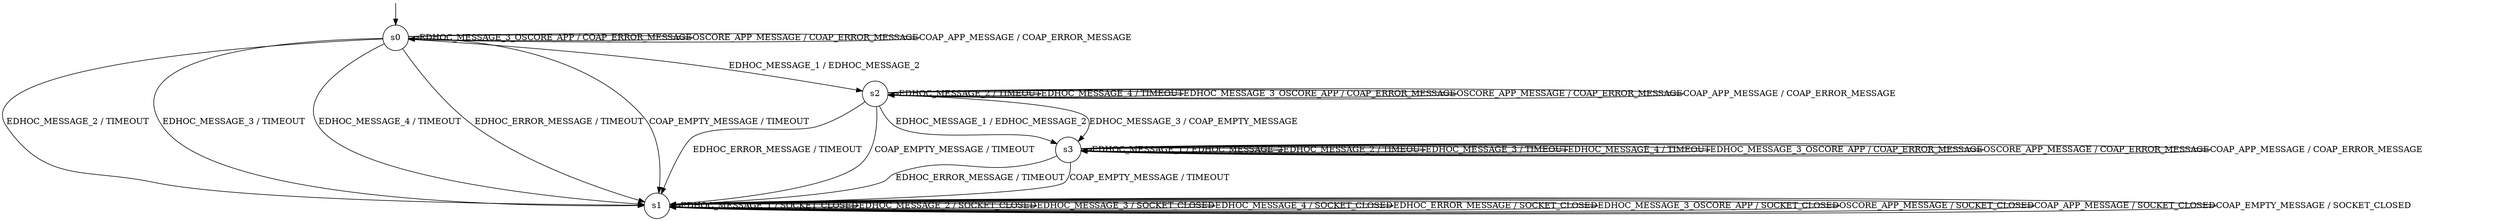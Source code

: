 digraph g {

	s0 [shape="circle" label="s0"];
	s1 [shape="circle" label="s1"];
	s2 [shape="circle" label="s2"];
	s3 [shape="circle" label="s3"];
	s0 -> s2 [label="EDHOC_MESSAGE_1 / EDHOC_MESSAGE_2"];
	s0 -> s1 [label="EDHOC_MESSAGE_2 / TIMEOUT"];
	s0 -> s1 [label="EDHOC_MESSAGE_3 / TIMEOUT"];
	s0 -> s1 [label="EDHOC_MESSAGE_4 / TIMEOUT"];
	s0 -> s1 [label="EDHOC_ERROR_MESSAGE / TIMEOUT"];
	s0 -> s0 [label="EDHOC_MESSAGE_3_OSCORE_APP / COAP_ERROR_MESSAGE"];
	s0 -> s0 [label="OSCORE_APP_MESSAGE / COAP_ERROR_MESSAGE"];
	s0 -> s0 [label="COAP_APP_MESSAGE / COAP_ERROR_MESSAGE"];
	s0 -> s1 [label="COAP_EMPTY_MESSAGE / TIMEOUT"];
	s1 -> s1 [label="EDHOC_MESSAGE_1 / SOCKET_CLOSED"];
	s1 -> s1 [label="EDHOC_MESSAGE_2 / SOCKET_CLOSED"];
	s1 -> s1 [label="EDHOC_MESSAGE_3 / SOCKET_CLOSED"];
	s1 -> s1 [label="EDHOC_MESSAGE_4 / SOCKET_CLOSED"];
	s1 -> s1 [label="EDHOC_ERROR_MESSAGE / SOCKET_CLOSED"];
	s1 -> s1 [label="EDHOC_MESSAGE_3_OSCORE_APP / SOCKET_CLOSED"];
	s1 -> s1 [label="OSCORE_APP_MESSAGE / SOCKET_CLOSED"];
	s1 -> s1 [label="COAP_APP_MESSAGE / SOCKET_CLOSED"];
	s1 -> s1 [label="COAP_EMPTY_MESSAGE / SOCKET_CLOSED"];
	s2 -> s3 [label="EDHOC_MESSAGE_1 / EDHOC_MESSAGE_2"];
	s2 -> s2 [label="EDHOC_MESSAGE_2 / TIMEOUT"];
	s2 -> s3 [label="EDHOC_MESSAGE_3 / COAP_EMPTY_MESSAGE"];
	s2 -> s2 [label="EDHOC_MESSAGE_4 / TIMEOUT"];
	s2 -> s1 [label="EDHOC_ERROR_MESSAGE / TIMEOUT"];
	s2 -> s2 [label="EDHOC_MESSAGE_3_OSCORE_APP / COAP_ERROR_MESSAGE"];
	s2 -> s2 [label="OSCORE_APP_MESSAGE / COAP_ERROR_MESSAGE"];
	s2 -> s2 [label="COAP_APP_MESSAGE / COAP_ERROR_MESSAGE"];
	s2 -> s1 [label="COAP_EMPTY_MESSAGE / TIMEOUT"];
	s3 -> s3 [label="EDHOC_MESSAGE_1 / EDHOC_MESSAGE_2"];
	s3 -> s3 [label="EDHOC_MESSAGE_2 / TIMEOUT"];
	s3 -> s3 [label="EDHOC_MESSAGE_3 / TIMEOUT"];
	s3 -> s3 [label="EDHOC_MESSAGE_4 / TIMEOUT"];
	s3 -> s1 [label="EDHOC_ERROR_MESSAGE / TIMEOUT"];
	s3 -> s3 [label="EDHOC_MESSAGE_3_OSCORE_APP / COAP_ERROR_MESSAGE"];
	s3 -> s3 [label="OSCORE_APP_MESSAGE / COAP_ERROR_MESSAGE"];
	s3 -> s3 [label="COAP_APP_MESSAGE / COAP_ERROR_MESSAGE"];
	s3 -> s1 [label="COAP_EMPTY_MESSAGE / TIMEOUT"];

__start0 [label="" shape="none" width="0" height="0"];
__start0 -> s0;

}
